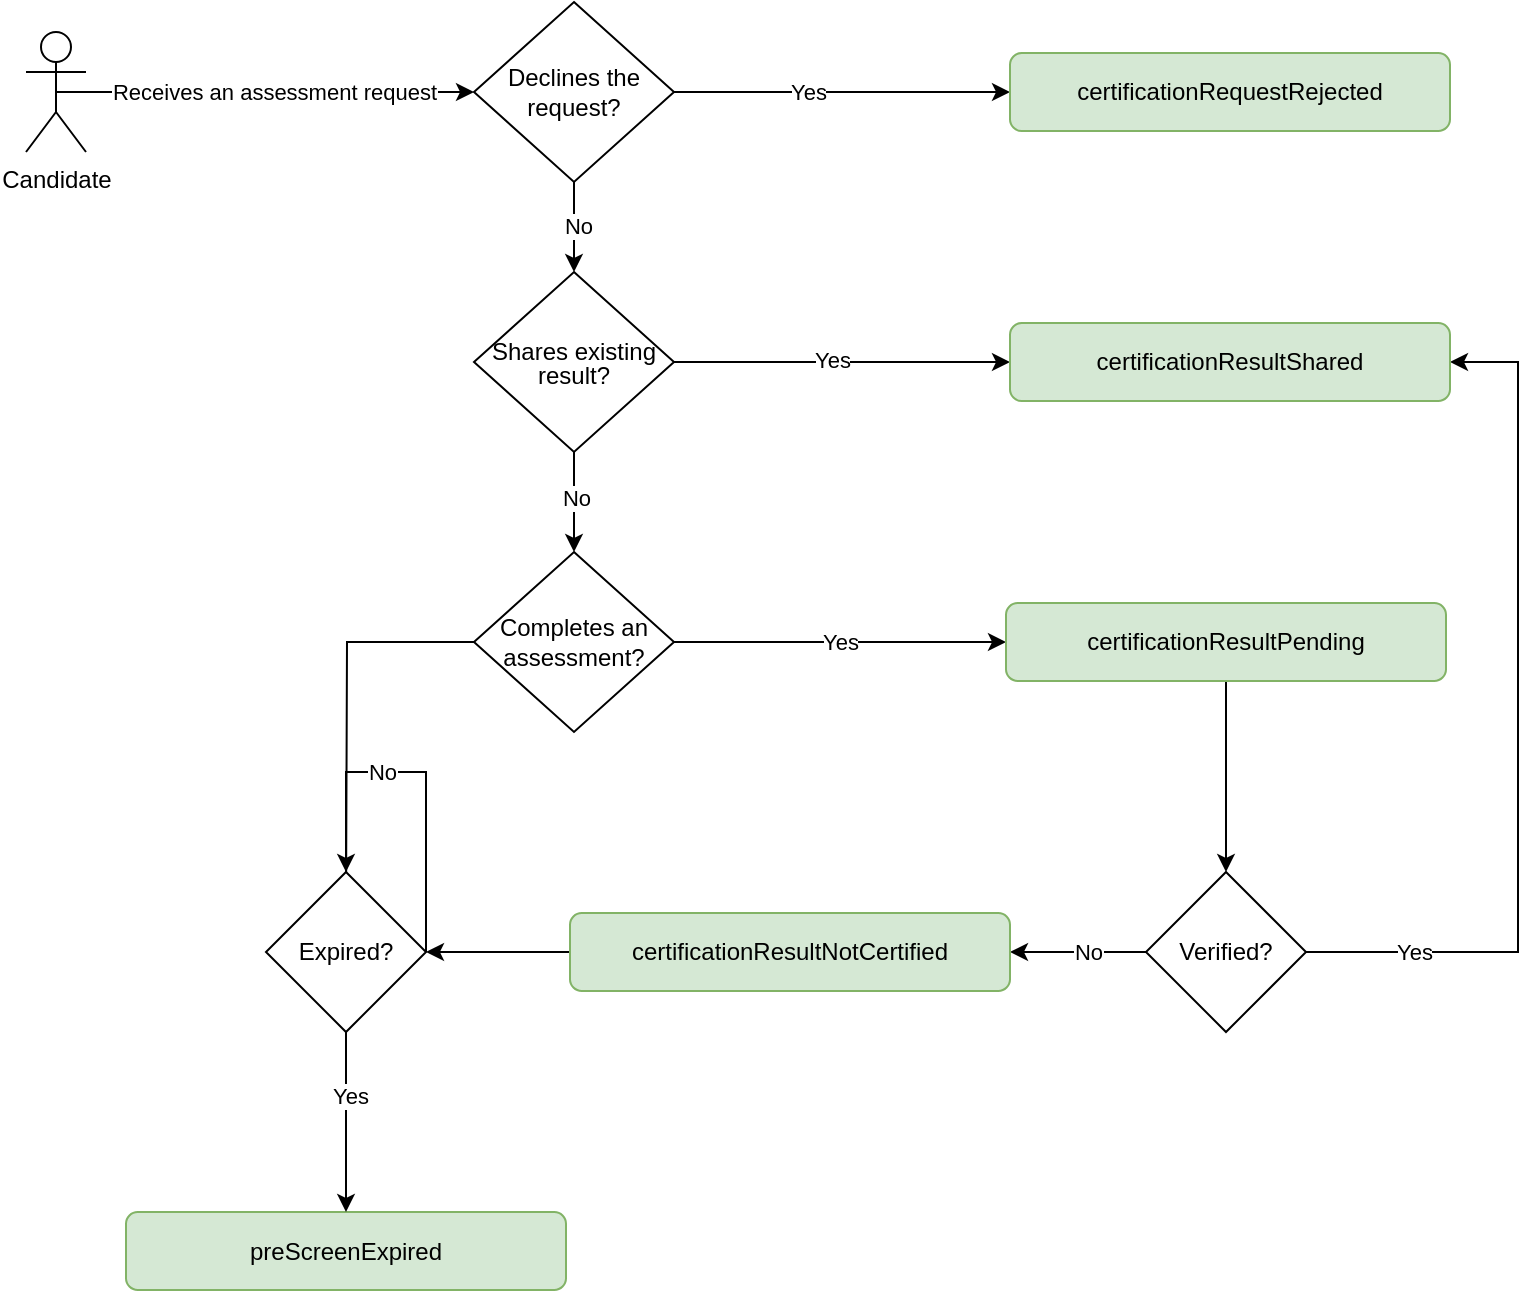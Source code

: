 <mxfile version="21.0.6" type="device"><diagram name="Page-1" id="j61EQ_yQ_Mo7Y-l2gbru"><mxGraphModel dx="1057" dy="486" grid="0" gridSize="10" guides="1" tooltips="1" connect="1" arrows="1" fold="1" page="0" pageScale="1" pageWidth="827" pageHeight="1169" math="0" shadow="0"><root><mxCell id="0"/><mxCell id="1" parent="0"/><mxCell id="-1Zy-BuF8MPBCuA15nqm-2" style="edgeStyle=orthogonalEdgeStyle;rounded=0;orthogonalLoop=1;jettySize=auto;html=1;exitX=0.5;exitY=0.5;exitDx=0;exitDy=0;exitPerimeter=0;entryX=0;entryY=0.5;entryDx=0;entryDy=0;" parent="1" source="-1Zy-BuF8MPBCuA15nqm-1" target="-1Zy-BuF8MPBCuA15nqm-3" edge="1"><mxGeometry relative="1" as="geometry"><mxPoint x="310" y="120" as="targetPoint"/></mxGeometry></mxCell><mxCell id="-1Zy-BuF8MPBCuA15nqm-4" value="Receives an assessment request" style="edgeLabel;html=1;align=center;verticalAlign=middle;resizable=0;points=[];" parent="-1Zy-BuF8MPBCuA15nqm-2" vertex="1" connectable="0"><mxGeometry x="0.234" y="1" relative="1" as="geometry"><mxPoint x="-20" y="1" as="offset"/></mxGeometry></mxCell><mxCell id="-1Zy-BuF8MPBCuA15nqm-1" value="Candidate" style="shape=umlActor;verticalLabelPosition=bottom;verticalAlign=top;html=1;outlineConnect=0;" parent="1" vertex="1"><mxGeometry x="140" y="90" width="30" height="60" as="geometry"/></mxCell><mxCell id="-1Zy-BuF8MPBCuA15nqm-6" style="edgeStyle=orthogonalEdgeStyle;rounded=0;orthogonalLoop=1;jettySize=auto;html=1;exitX=1;exitY=0.5;exitDx=0;exitDy=0;entryX=0;entryY=0.5;entryDx=0;entryDy=0;" parent="1" source="-1Zy-BuF8MPBCuA15nqm-3" target="-1Zy-BuF8MPBCuA15nqm-5" edge="1"><mxGeometry relative="1" as="geometry"/></mxCell><mxCell id="-1Zy-BuF8MPBCuA15nqm-8" value="Yes" style="edgeLabel;html=1;align=center;verticalAlign=middle;resizable=0;points=[];" parent="-1Zy-BuF8MPBCuA15nqm-6" vertex="1" connectable="0"><mxGeometry x="-0.2" y="-2" relative="1" as="geometry"><mxPoint y="-2" as="offset"/></mxGeometry></mxCell><mxCell id="1_Vyh3dZbqvXK6EHyWsz-2" value="" style="edgeStyle=orthogonalEdgeStyle;rounded=0;orthogonalLoop=1;jettySize=auto;html=1;" parent="1" source="-1Zy-BuF8MPBCuA15nqm-3" target="1_Vyh3dZbqvXK6EHyWsz-1" edge="1"><mxGeometry relative="1" as="geometry"/></mxCell><mxCell id="1_Vyh3dZbqvXK6EHyWsz-3" value="No" style="edgeLabel;html=1;align=center;verticalAlign=middle;resizable=0;points=[];" parent="1_Vyh3dZbqvXK6EHyWsz-2" vertex="1" connectable="0"><mxGeometry x="-0.044" y="2" relative="1" as="geometry"><mxPoint as="offset"/></mxGeometry></mxCell><mxCell id="-1Zy-BuF8MPBCuA15nqm-3" value="Declines the request?" style="rhombus;whiteSpace=wrap;html=1;" parent="1" vertex="1"><mxGeometry x="364" y="75" width="100" height="90" as="geometry"/></mxCell><mxCell id="-1Zy-BuF8MPBCuA15nqm-5" value="certificationRequestRejected" style="rounded=1;whiteSpace=wrap;html=1;fillColor=#d5e8d4;strokeColor=#82b366;" parent="1" vertex="1"><mxGeometry x="632" y="100.5" width="220" height="39" as="geometry"/></mxCell><mxCell id="-1Zy-BuF8MPBCuA15nqm-20" value="Yes" style="edgeStyle=orthogonalEdgeStyle;rounded=0;orthogonalLoop=1;jettySize=auto;html=1;exitX=1;exitY=0.5;exitDx=0;exitDy=0;entryX=0;entryY=0.5;entryDx=0;entryDy=0;" parent="1" source="-1Zy-BuF8MPBCuA15nqm-16" target="-1Zy-BuF8MPBCuA15nqm-19" edge="1"><mxGeometry relative="1" as="geometry"/></mxCell><mxCell id="FR3dy2BTDJLIQN8Zkv-p-1" style="edgeStyle=orthogonalEdgeStyle;rounded=0;orthogonalLoop=1;jettySize=auto;html=1;" parent="1" source="-1Zy-BuF8MPBCuA15nqm-16" edge="1"><mxGeometry relative="1" as="geometry"><mxPoint x="300" y="530" as="targetPoint"/></mxGeometry></mxCell><mxCell id="-1Zy-BuF8MPBCuA15nqm-16" value="Completes an assessment?" style="rhombus;whiteSpace=wrap;html=1;" parent="1" vertex="1"><mxGeometry x="364" y="350" width="100" height="90" as="geometry"/></mxCell><mxCell id="ZH-i35oEJuskvQAQqU1v-2" style="edgeStyle=orthogonalEdgeStyle;rounded=0;orthogonalLoop=1;jettySize=auto;html=1;exitX=0.5;exitY=1;exitDx=0;exitDy=0;entryX=0.5;entryY=0;entryDx=0;entryDy=0;" parent="1" source="-1Zy-BuF8MPBCuA15nqm-19" target="-1Zy-BuF8MPBCuA15nqm-24" edge="1"><mxGeometry relative="1" as="geometry"/></mxCell><mxCell id="-1Zy-BuF8MPBCuA15nqm-19" value="certificationResultPending" style="rounded=1;whiteSpace=wrap;html=1;fillColor=#d5e8d4;strokeColor=#82b366;" parent="1" vertex="1"><mxGeometry x="630" y="375.5" width="220" height="39" as="geometry"/></mxCell><mxCell id="FR3dy2BTDJLIQN8Zkv-p-7" style="edgeStyle=orthogonalEdgeStyle;rounded=0;orthogonalLoop=1;jettySize=auto;html=1;entryX=1;entryY=0.5;entryDx=0;entryDy=0;" parent="1" source="-1Zy-BuF8MPBCuA15nqm-24" target="FR3dy2BTDJLIQN8Zkv-p-5" edge="1"><mxGeometry relative="1" as="geometry"/></mxCell><mxCell id="FR3dy2BTDJLIQN8Zkv-p-8" value="No" style="edgeLabel;html=1;align=center;verticalAlign=middle;resizable=0;points=[];" parent="FR3dy2BTDJLIQN8Zkv-p-7" vertex="1" connectable="0"><mxGeometry x="-0.147" relative="1" as="geometry"><mxPoint as="offset"/></mxGeometry></mxCell><mxCell id="FR3dy2BTDJLIQN8Zkv-p-11" value="Yes" style="edgeStyle=orthogonalEdgeStyle;rounded=0;orthogonalLoop=1;jettySize=auto;html=1;entryX=1;entryY=0.5;entryDx=0;entryDy=0;" parent="1" source="-1Zy-BuF8MPBCuA15nqm-24" target="1_Vyh3dZbqvXK6EHyWsz-6" edge="1"><mxGeometry x="-0.752" relative="1" as="geometry"><Array as="points"><mxPoint x="886" y="550"/><mxPoint x="886" y="255"/></Array><mxPoint as="offset"/></mxGeometry></mxCell><mxCell id="-1Zy-BuF8MPBCuA15nqm-24" value="Verified?" style="rhombus;whiteSpace=wrap;html=1;" parent="1" vertex="1"><mxGeometry x="700" y="510" width="80" height="80" as="geometry"/></mxCell><mxCell id="-1Zy-BuF8MPBCuA15nqm-32" value="preScreenExpired" style="rounded=1;whiteSpace=wrap;html=1;fillColor=#d5e8d4;strokeColor=#82b366;" parent="1" vertex="1"><mxGeometry x="190" y="680" width="220" height="39" as="geometry"/></mxCell><mxCell id="ZH-i35oEJuskvQAQqU1v-6" style="edgeStyle=orthogonalEdgeStyle;rounded=0;orthogonalLoop=1;jettySize=auto;html=1;exitX=0.5;exitY=1;exitDx=0;exitDy=0;entryX=0.5;entryY=0;entryDx=0;entryDy=0;" parent="1" source="ZH-i35oEJuskvQAQqU1v-4" target="-1Zy-BuF8MPBCuA15nqm-32" edge="1"><mxGeometry relative="1" as="geometry"/></mxCell><mxCell id="ZH-i35oEJuskvQAQqU1v-7" value="Yes" style="edgeLabel;html=1;align=center;verticalAlign=middle;resizable=0;points=[];" parent="ZH-i35oEJuskvQAQqU1v-6" vertex="1" connectable="0"><mxGeometry x="-0.3" y="2" relative="1" as="geometry"><mxPoint as="offset"/></mxGeometry></mxCell><mxCell id="ZH-i35oEJuskvQAQqU1v-4" value="Expired?" style="rhombus;whiteSpace=wrap;html=1;" parent="1" vertex="1"><mxGeometry x="260" y="510" width="80" height="80" as="geometry"/></mxCell><mxCell id="ZH-i35oEJuskvQAQqU1v-5" value="No" style="edgeStyle=orthogonalEdgeStyle;rounded=0;orthogonalLoop=1;jettySize=auto;html=1;exitX=1;exitY=0.5;exitDx=0;exitDy=0;entryX=0.5;entryY=0;entryDx=0;entryDy=0;" parent="1" source="ZH-i35oEJuskvQAQqU1v-4" target="ZH-i35oEJuskvQAQqU1v-4" edge="1"><mxGeometry x="0.25" relative="1" as="geometry"><Array as="points"><mxPoint x="340" y="460"/><mxPoint x="300" y="460"/></Array><mxPoint as="offset"/></mxGeometry></mxCell><mxCell id="1_Vyh3dZbqvXK6EHyWsz-4" value="" style="edgeStyle=orthogonalEdgeStyle;rounded=0;orthogonalLoop=1;jettySize=auto;html=1;" parent="1" source="1_Vyh3dZbqvXK6EHyWsz-1" target="-1Zy-BuF8MPBCuA15nqm-16" edge="1"><mxGeometry relative="1" as="geometry"/></mxCell><mxCell id="1_Vyh3dZbqvXK6EHyWsz-5" value="No" style="edgeLabel;html=1;align=center;verticalAlign=middle;resizable=0;points=[];" parent="1_Vyh3dZbqvXK6EHyWsz-4" vertex="1" connectable="0"><mxGeometry x="-0.1" y="1" relative="1" as="geometry"><mxPoint as="offset"/></mxGeometry></mxCell><mxCell id="1_Vyh3dZbqvXK6EHyWsz-7" value="" style="edgeStyle=orthogonalEdgeStyle;rounded=0;orthogonalLoop=1;jettySize=auto;html=1;" parent="1" source="1_Vyh3dZbqvXK6EHyWsz-1" target="1_Vyh3dZbqvXK6EHyWsz-6" edge="1"><mxGeometry relative="1" as="geometry"/></mxCell><mxCell id="1_Vyh3dZbqvXK6EHyWsz-8" value="Yes" style="edgeLabel;html=1;align=center;verticalAlign=middle;resizable=0;points=[];" parent="1_Vyh3dZbqvXK6EHyWsz-7" vertex="1" connectable="0"><mxGeometry x="-0.058" y="2" relative="1" as="geometry"><mxPoint y="1" as="offset"/></mxGeometry></mxCell><mxCell id="1_Vyh3dZbqvXK6EHyWsz-1" value="&lt;p style=&quot;line-height: 100%;&quot;&gt;Shares existing result?&lt;/p&gt;" style="rhombus;whiteSpace=wrap;html=1;" parent="1" vertex="1"><mxGeometry x="364" y="210" width="100" height="90" as="geometry"/></mxCell><mxCell id="1_Vyh3dZbqvXK6EHyWsz-6" value="certificationResultShared" style="rounded=1;whiteSpace=wrap;html=1;fillColor=#d5e8d4;strokeColor=#82b366;" parent="1" vertex="1"><mxGeometry x="632" y="235.5" width="220" height="39" as="geometry"/></mxCell><mxCell id="FR3dy2BTDJLIQN8Zkv-p-9" style="edgeStyle=orthogonalEdgeStyle;rounded=0;orthogonalLoop=1;jettySize=auto;html=1;" parent="1" source="FR3dy2BTDJLIQN8Zkv-p-5" edge="1"><mxGeometry relative="1" as="geometry"><mxPoint x="340" y="550" as="targetPoint"/></mxGeometry></mxCell><mxCell id="FR3dy2BTDJLIQN8Zkv-p-5" value="certificationResultNotCertified" style="rounded=1;whiteSpace=wrap;html=1;fillColor=#d5e8d4;strokeColor=#82b366;" parent="1" vertex="1"><mxGeometry x="412" y="530.5" width="220" height="39" as="geometry"/></mxCell></root></mxGraphModel></diagram></mxfile>